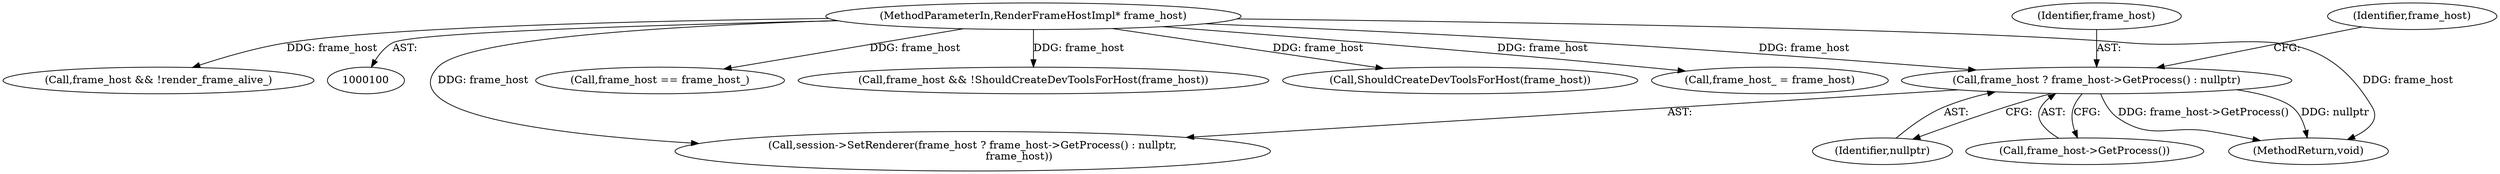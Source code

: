 digraph "1_Chrome_3c8e4852477d5b1e2da877808c998dc57db9460f_41@del" {
"1000145" [label="(Call,frame_host ? frame_host->GetProcess() : nullptr)"];
"1000101" [label="(MethodParameterIn,RenderFrameHostImpl* frame_host)"];
"1000146" [label="(Identifier,frame_host)"];
"1000104" [label="(Call,frame_host == frame_host_)"];
"1000148" [label="(Identifier,nullptr)"];
"1000144" [label="(Call,session->SetRenderer(frame_host ? frame_host->GetProcess() : nullptr,\n                            frame_host))"];
"1000145" [label="(Call,frame_host ? frame_host->GetProcess() : nullptr)"];
"1000149" [label="(Identifier,frame_host)"];
"1000120" [label="(Call,frame_host && !ShouldCreateDevToolsForHost(frame_host))"];
"1000123" [label="(Call,ShouldCreateDevToolsForHost(frame_host))"];
"1000131" [label="(Call,frame_host_ = frame_host)"];
"1000147" [label="(Call,frame_host->GetProcess())"];
"1000101" [label="(MethodParameterIn,RenderFrameHostImpl* frame_host)"];
"1000109" [label="(Call,frame_host && !render_frame_alive_)"];
"1000151" [label="(MethodReturn,void)"];
"1000145" -> "1000144"  [label="AST: "];
"1000145" -> "1000147"  [label="CFG: "];
"1000145" -> "1000148"  [label="CFG: "];
"1000146" -> "1000145"  [label="AST: "];
"1000147" -> "1000145"  [label="AST: "];
"1000148" -> "1000145"  [label="AST: "];
"1000149" -> "1000145"  [label="CFG: "];
"1000145" -> "1000151"  [label="DDG: nullptr"];
"1000145" -> "1000151"  [label="DDG: frame_host->GetProcess()"];
"1000101" -> "1000145"  [label="DDG: frame_host"];
"1000101" -> "1000100"  [label="AST: "];
"1000101" -> "1000151"  [label="DDG: frame_host"];
"1000101" -> "1000104"  [label="DDG: frame_host"];
"1000101" -> "1000109"  [label="DDG: frame_host"];
"1000101" -> "1000120"  [label="DDG: frame_host"];
"1000101" -> "1000123"  [label="DDG: frame_host"];
"1000101" -> "1000131"  [label="DDG: frame_host"];
"1000101" -> "1000144"  [label="DDG: frame_host"];
}
